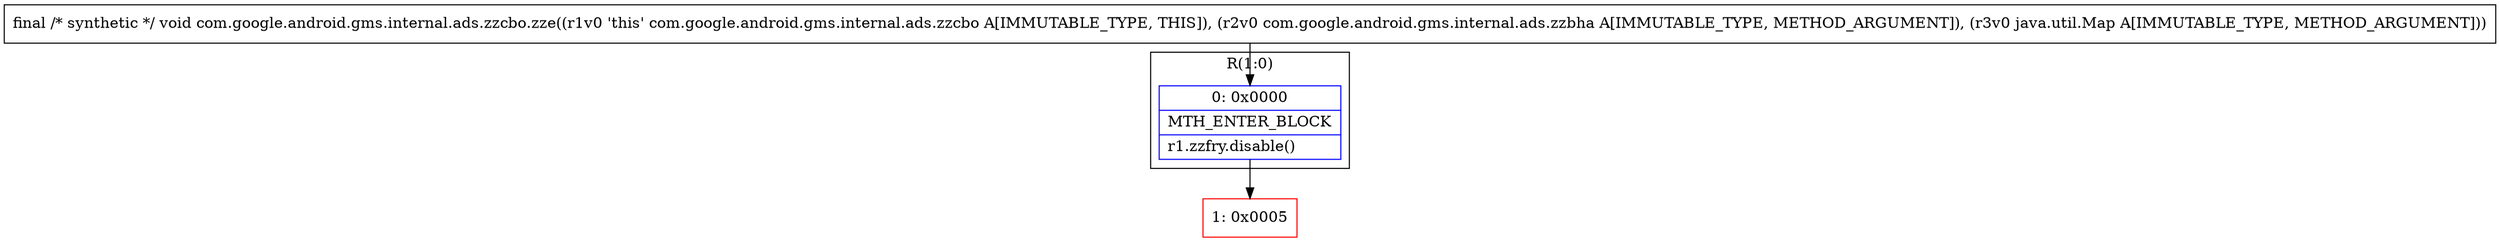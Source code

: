 digraph "CFG forcom.google.android.gms.internal.ads.zzcbo.zze(Lcom\/google\/android\/gms\/internal\/ads\/zzbha;Ljava\/util\/Map;)V" {
subgraph cluster_Region_1899223380 {
label = "R(1:0)";
node [shape=record,color=blue];
Node_0 [shape=record,label="{0\:\ 0x0000|MTH_ENTER_BLOCK\l|r1.zzfry.disable()\l}"];
}
Node_1 [shape=record,color=red,label="{1\:\ 0x0005}"];
MethodNode[shape=record,label="{final \/* synthetic *\/ void com.google.android.gms.internal.ads.zzcbo.zze((r1v0 'this' com.google.android.gms.internal.ads.zzcbo A[IMMUTABLE_TYPE, THIS]), (r2v0 com.google.android.gms.internal.ads.zzbha A[IMMUTABLE_TYPE, METHOD_ARGUMENT]), (r3v0 java.util.Map A[IMMUTABLE_TYPE, METHOD_ARGUMENT])) }"];
MethodNode -> Node_0;
Node_0 -> Node_1;
}

